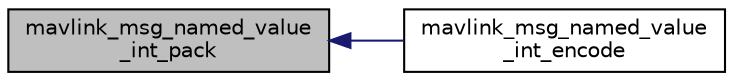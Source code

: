 digraph "mavlink_msg_named_value_int_pack"
{
 // INTERACTIVE_SVG=YES
  edge [fontname="Helvetica",fontsize="10",labelfontname="Helvetica",labelfontsize="10"];
  node [fontname="Helvetica",fontsize="10",shape=record];
  rankdir="LR";
  Node1 [label="mavlink_msg_named_value\l_int_pack",height=0.2,width=0.4,color="black", fillcolor="grey75", style="filled" fontcolor="black"];
  Node1 -> Node2 [dir="back",color="midnightblue",fontsize="10",style="solid",fontname="Helvetica"];
  Node2 [label="mavlink_msg_named_value\l_int_encode",height=0.2,width=0.4,color="black", fillcolor="white", style="filled",URL="$v1_80_2common_2mavlink__msg__named__value__int_8h.html#afa8193110e4e3d631c7f1d81225e14f2",tooltip="Encode a named_value_int struct. "];
}
